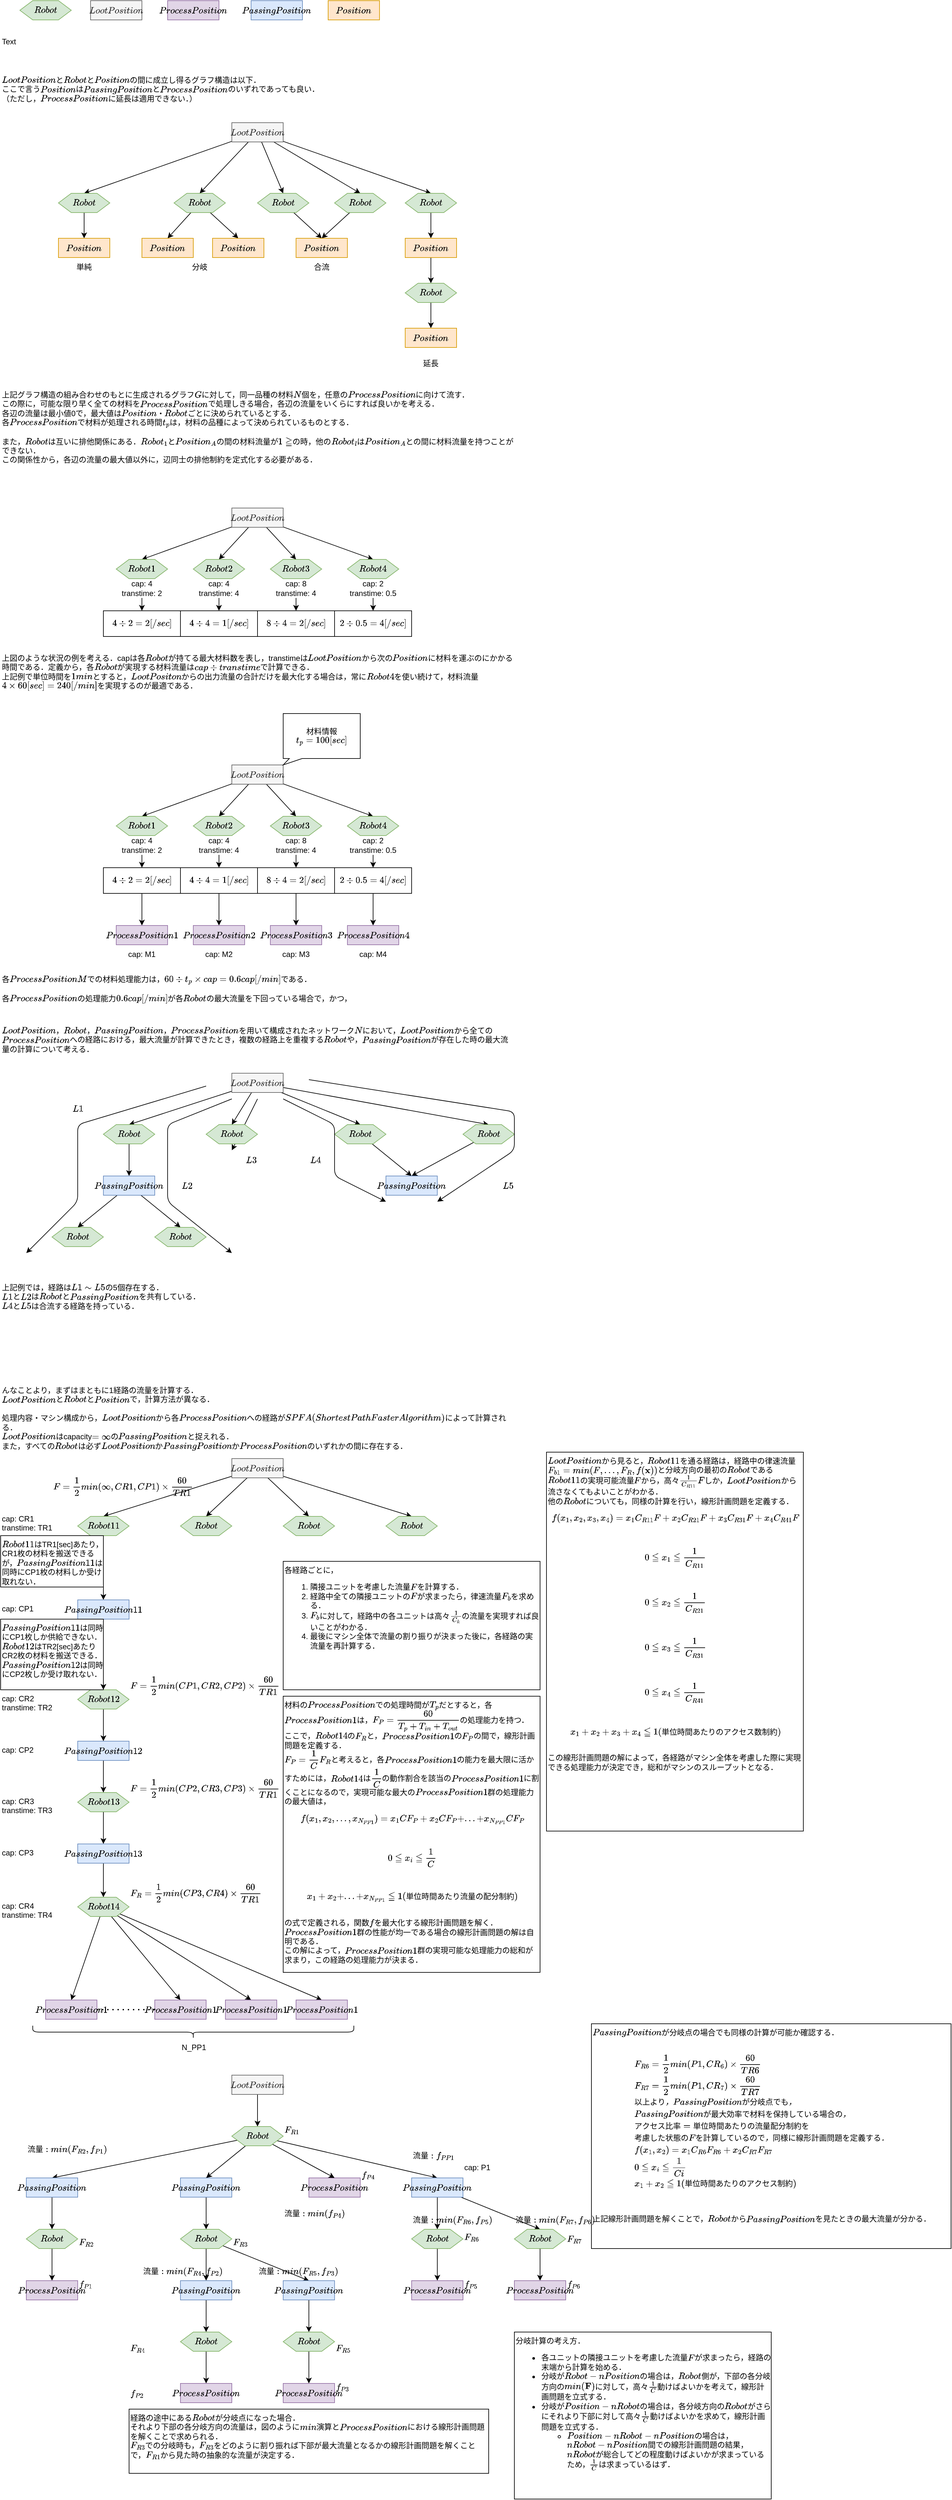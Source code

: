 <mxfile>
    <diagram id="Ya1TQKRHjyxXjagJPPfJ" name="ページ1">
        <mxGraphModel dx="1119" dy="768" grid="1" gridSize="10" guides="1" tooltips="1" connect="1" arrows="1" fold="1" page="1" pageScale="1" pageWidth="827" pageHeight="1169" math="1" shadow="0">
            <root>
                <mxCell id="0"/>
                <mxCell id="1" parent="0"/>
                <mxCell id="174" value="" style="endArrow=classic;html=1;" parent="1" edge="1">
                    <mxGeometry width="50" height="50" relative="1" as="geometry">
                        <mxPoint x="400" y="1720" as="sourcePoint"/>
                        <mxPoint x="360" y="1800" as="targetPoint"/>
                    </mxGeometry>
                </mxCell>
                <mxCell id="3" value="$$LootPosition$$" style="rounded=0;whiteSpace=wrap;html=1;fillColor=#f5f5f5;fontColor=#333333;strokeColor=#666666;" parent="1" vertex="1">
                    <mxGeometry x="140" y="10" width="80" height="30" as="geometry"/>
                </mxCell>
                <mxCell id="4" value="$$PassingPosition$$" style="rounded=0;whiteSpace=wrap;html=1;fillColor=#dae8fc;strokeColor=#6c8ebf;" parent="1" vertex="1">
                    <mxGeometry x="390" y="10" width="80" height="30" as="geometry"/>
                </mxCell>
                <mxCell id="5" value="$$ProcessPosition$$" style="rounded=0;whiteSpace=wrap;html=1;fillColor=#e1d5e7;strokeColor=#9673a6;" parent="1" vertex="1">
                    <mxGeometry x="260" y="10" width="80" height="30" as="geometry"/>
                </mxCell>
                <mxCell id="6" value="$$Robot$$" style="shape=hexagon;perimeter=hexagonPerimeter2;whiteSpace=wrap;html=1;fixedSize=1;fillColor=#d5e8d4;strokeColor=#82b366;" parent="1" vertex="1">
                    <mxGeometry x="30" y="10" width="80" height="30" as="geometry"/>
                </mxCell>
                <mxCell id="17" value="Text" style="text;html=1;strokeColor=none;fillColor=none;align=left;verticalAlign=top;whiteSpace=wrap;rounded=0;" parent="1" vertex="1">
                    <mxGeometry y="60" width="800" height="40" as="geometry"/>
                </mxCell>
                <mxCell id="19" value="\(LootPosition\)と\(Robot\)と\(Position\)の間に成立し得るグラフ構造は以下．&lt;br&gt;ここで言う\(Position\)は\(PassingPosition\)と\(ProcessPosition\)のいずれであっても良い．&lt;br&gt;（ただし，\(ProcessPosition\)に延長は適用できない．）" style="text;html=1;strokeColor=none;fillColor=none;align=left;verticalAlign=top;whiteSpace=wrap;rounded=0;" parent="1" vertex="1">
                    <mxGeometry y="120" width="800" height="80" as="geometry"/>
                </mxCell>
                <mxCell id="32" style="edgeStyle=none;html=1;entryX=0.5;entryY=0;entryDx=0;entryDy=0;" parent="1" source="23" target="24" edge="1">
                    <mxGeometry relative="1" as="geometry"/>
                </mxCell>
                <mxCell id="37" style="edgeStyle=none;html=1;entryX=0.5;entryY=0;entryDx=0;entryDy=0;" parent="1" source="23" target="28" edge="1">
                    <mxGeometry relative="1" as="geometry"/>
                </mxCell>
                <mxCell id="62" style="edgeStyle=none;html=1;entryX=0.5;entryY=0;entryDx=0;entryDy=0;" parent="1" source="23" target="54" edge="1">
                    <mxGeometry relative="1" as="geometry"/>
                </mxCell>
                <mxCell id="63" style="edgeStyle=none;html=1;entryX=0.5;entryY=0;entryDx=0;entryDy=0;" parent="1" source="23" target="60" edge="1">
                    <mxGeometry relative="1" as="geometry"/>
                </mxCell>
                <mxCell id="72" style="edgeStyle=none;html=1;entryX=0.5;entryY=0;entryDx=0;entryDy=0;" parent="1" source="23" target="70" edge="1">
                    <mxGeometry relative="1" as="geometry"/>
                </mxCell>
                <mxCell id="23" value="$$LootPosition$$" style="rounded=0;whiteSpace=wrap;html=1;fillColor=#f5f5f5;strokeColor=#666666;fontColor=#333333;" parent="1" vertex="1">
                    <mxGeometry x="360" y="200" width="80" height="30" as="geometry"/>
                </mxCell>
                <mxCell id="34" style="edgeStyle=none;html=1;entryX=0.5;entryY=0;entryDx=0;entryDy=0;" parent="1" source="24" target="74" edge="1">
                    <mxGeometry relative="1" as="geometry">
                        <mxPoint x="130" y="380" as="targetPoint"/>
                    </mxGeometry>
                </mxCell>
                <mxCell id="24" value="$$Robot$$" style="shape=hexagon;perimeter=hexagonPerimeter2;whiteSpace=wrap;html=1;fixedSize=1;fillColor=#d5e8d4;strokeColor=#82b366;" parent="1" vertex="1">
                    <mxGeometry x="90" y="310" width="80" height="30" as="geometry"/>
                </mxCell>
                <mxCell id="51" style="edgeStyle=none;html=1;entryX=0.5;entryY=0;entryDx=0;entryDy=0;" parent="1" source="28" target="75" edge="1">
                    <mxGeometry relative="1" as="geometry">
                        <mxPoint x="260" y="380" as="targetPoint"/>
                    </mxGeometry>
                </mxCell>
                <mxCell id="52" style="edgeStyle=none;html=1;entryX=0.5;entryY=0;entryDx=0;entryDy=0;" parent="1" source="28" target="79" edge="1">
                    <mxGeometry relative="1" as="geometry">
                        <mxPoint x="370" y="380" as="targetPoint"/>
                    </mxGeometry>
                </mxCell>
                <mxCell id="28" value="$$Robot$$" style="shape=hexagon;perimeter=hexagonPerimeter2;whiteSpace=wrap;html=1;fixedSize=1;fillColor=#d5e8d4;strokeColor=#82b366;" parent="1" vertex="1">
                    <mxGeometry x="270" y="310" width="80" height="30" as="geometry"/>
                </mxCell>
                <mxCell id="53" style="edgeStyle=none;html=1;entryX=0.5;entryY=0;entryDx=0;entryDy=0;" parent="1" source="54" target="78" edge="1">
                    <mxGeometry relative="1" as="geometry">
                        <mxPoint x="500" y="380" as="targetPoint"/>
                    </mxGeometry>
                </mxCell>
                <mxCell id="54" value="$$Robot$$" style="shape=hexagon;perimeter=hexagonPerimeter2;whiteSpace=wrap;html=1;fixedSize=1;fillColor=#d5e8d4;strokeColor=#82b366;" parent="1" vertex="1">
                    <mxGeometry x="400" y="310" width="80" height="30" as="geometry"/>
                </mxCell>
                <mxCell id="61" style="edgeStyle=none;html=1;entryX=0.5;entryY=0;entryDx=0;entryDy=0;" parent="1" source="60" target="78" edge="1">
                    <mxGeometry relative="1" as="geometry">
                        <mxPoint x="500" y="380" as="targetPoint"/>
                    </mxGeometry>
                </mxCell>
                <mxCell id="60" value="$$Robot$$" style="shape=hexagon;perimeter=hexagonPerimeter2;whiteSpace=wrap;html=1;fixedSize=1;fillColor=#d5e8d4;strokeColor=#82b366;" parent="1" vertex="1">
                    <mxGeometry x="520" y="310" width="80" height="30" as="geometry"/>
                </mxCell>
                <mxCell id="66" value="単純" style="text;html=1;strokeColor=none;fillColor=none;align=center;verticalAlign=middle;whiteSpace=wrap;rounded=0;" parent="1" vertex="1">
                    <mxGeometry x="100" y="410" width="60" height="30" as="geometry"/>
                </mxCell>
                <mxCell id="67" value="分岐" style="text;html=1;strokeColor=none;fillColor=none;align=center;verticalAlign=middle;whiteSpace=wrap;rounded=0;" parent="1" vertex="1">
                    <mxGeometry x="280" y="410" width="60" height="30" as="geometry"/>
                </mxCell>
                <mxCell id="68" value="合流" style="text;html=1;strokeColor=none;fillColor=none;align=center;verticalAlign=middle;whiteSpace=wrap;rounded=0;" parent="1" vertex="1">
                    <mxGeometry x="470" y="410" width="60" height="30" as="geometry"/>
                </mxCell>
                <mxCell id="69" style="edgeStyle=none;html=1;entryX=0.5;entryY=0;entryDx=0;entryDy=0;" parent="1" source="70" target="77" edge="1">
                    <mxGeometry relative="1" as="geometry">
                        <mxPoint x="670" y="380" as="targetPoint"/>
                    </mxGeometry>
                </mxCell>
                <mxCell id="70" value="$$Robot$$" style="shape=hexagon;perimeter=hexagonPerimeter2;whiteSpace=wrap;html=1;fixedSize=1;fillColor=#d5e8d4;strokeColor=#82b366;" parent="1" vertex="1">
                    <mxGeometry x="630" y="310" width="80" height="30" as="geometry"/>
                </mxCell>
                <mxCell id="73" value="$$Position$$" style="rounded=0;whiteSpace=wrap;html=1;fillColor=#ffe6cc;strokeColor=#d79b00;" parent="1" vertex="1">
                    <mxGeometry x="510" y="10" width="80" height="30" as="geometry"/>
                </mxCell>
                <mxCell id="74" value="$$Position$$" style="rounded=0;whiteSpace=wrap;html=1;fillColor=#ffe6cc;strokeColor=#d79b00;" parent="1" vertex="1">
                    <mxGeometry x="90" y="380" width="80" height="30" as="geometry"/>
                </mxCell>
                <mxCell id="75" value="$$Position$$" style="rounded=0;whiteSpace=wrap;html=1;fillColor=#ffe6cc;strokeColor=#d79b00;" parent="1" vertex="1">
                    <mxGeometry x="220" y="380" width="80" height="30" as="geometry"/>
                </mxCell>
                <mxCell id="84" style="edgeStyle=none;html=1;" parent="1" source="77" target="81" edge="1">
                    <mxGeometry relative="1" as="geometry"/>
                </mxCell>
                <mxCell id="77" value="$$Position$$" style="rounded=0;whiteSpace=wrap;html=1;fillColor=#ffe6cc;strokeColor=#d79b00;" parent="1" vertex="1">
                    <mxGeometry x="630" y="380" width="80" height="30" as="geometry"/>
                </mxCell>
                <mxCell id="78" value="$$Position$$" style="rounded=0;whiteSpace=wrap;html=1;fillColor=#ffe6cc;strokeColor=#d79b00;" parent="1" vertex="1">
                    <mxGeometry x="460" y="380" width="80" height="30" as="geometry"/>
                </mxCell>
                <mxCell id="79" value="$$Position$$" style="rounded=0;whiteSpace=wrap;html=1;fillColor=#ffe6cc;strokeColor=#d79b00;" parent="1" vertex="1">
                    <mxGeometry x="330" y="380" width="80" height="30" as="geometry"/>
                </mxCell>
                <mxCell id="80" style="edgeStyle=none;html=1;entryX=0.5;entryY=0;entryDx=0;entryDy=0;" parent="1" source="81" target="82" edge="1">
                    <mxGeometry relative="1" as="geometry">
                        <mxPoint x="670" y="520" as="targetPoint"/>
                    </mxGeometry>
                </mxCell>
                <mxCell id="81" value="$$Robot$$" style="shape=hexagon;perimeter=hexagonPerimeter2;whiteSpace=wrap;html=1;fixedSize=1;fillColor=#d5e8d4;strokeColor=#82b366;" parent="1" vertex="1">
                    <mxGeometry x="630" y="450" width="80" height="30" as="geometry"/>
                </mxCell>
                <mxCell id="82" value="$$Position$$" style="rounded=0;whiteSpace=wrap;html=1;fillColor=#ffe6cc;strokeColor=#d79b00;" parent="1" vertex="1">
                    <mxGeometry x="630" y="520" width="80" height="30" as="geometry"/>
                </mxCell>
                <mxCell id="85" value="延長" style="text;html=1;strokeColor=none;fillColor=none;align=center;verticalAlign=middle;whiteSpace=wrap;rounded=0;" parent="1" vertex="1">
                    <mxGeometry x="640" y="560" width="60" height="30" as="geometry"/>
                </mxCell>
                <mxCell id="86" value="上記グラフ構造の組み合わせのもとに生成されるグラフ\(G\)に対して，同一品種の材料\(N\)個を，任意の\(ProcessPosition\)に向けて流す．&lt;br&gt;この際に，可能な限り早く全ての材料を\(ProcessPosition\)で処理しきる場合，各辺の流量をいくらにすれば良いかを考える．&lt;br&gt;各辺の流量は最小値0で，最大値は\(Position\)・\(Robot\)ごとに決められているとする．&lt;br&gt;各\(ProcessPosition\)で材料が処理される時間\(t_p\)は，材料の品種によって決められているものとする．&lt;br&gt;&lt;br&gt;また，\(Robot\)は互いに排他関係にある．\(Robot_1\)と\(Position_A\)の間の材料流量が\(1\geqq\)の時，他の\(Robot_l\)は\(Position_A\)との間に材料流量を持つことができない．&lt;br&gt;この関係性から，各辺の流量の最大値以外に，辺同士の排他制約を定式化する必要がある．&lt;br&gt;&lt;br&gt;" style="text;html=1;strokeColor=none;fillColor=none;align=left;verticalAlign=top;whiteSpace=wrap;rounded=0;" parent="1" vertex="1">
                    <mxGeometry y="610" width="800" height="140" as="geometry"/>
                </mxCell>
                <mxCell id="92" style="edgeStyle=none;html=1;entryX=0.5;entryY=0;entryDx=0;entryDy=0;" parent="1" source="87" target="88" edge="1">
                    <mxGeometry relative="1" as="geometry"/>
                </mxCell>
                <mxCell id="93" style="edgeStyle=none;html=1;entryX=0.5;entryY=0;entryDx=0;entryDy=0;" parent="1" source="87" target="89" edge="1">
                    <mxGeometry relative="1" as="geometry"/>
                </mxCell>
                <mxCell id="94" style="edgeStyle=none;html=1;entryX=0.5;entryY=0;entryDx=0;entryDy=0;" parent="1" source="87" target="90" edge="1">
                    <mxGeometry relative="1" as="geometry"/>
                </mxCell>
                <mxCell id="95" style="edgeStyle=none;html=1;entryX=0.5;entryY=0;entryDx=0;entryDy=0;" parent="1" source="87" target="91" edge="1">
                    <mxGeometry relative="1" as="geometry"/>
                </mxCell>
                <mxCell id="87" value="$$LootPosition$$" style="rounded=0;whiteSpace=wrap;html=1;fillColor=#f5f5f5;fontColor=#333333;strokeColor=#666666;" parent="1" vertex="1">
                    <mxGeometry x="360" y="800" width="80" height="30" as="geometry"/>
                </mxCell>
                <mxCell id="88" value="$$Robot1$$" style="shape=hexagon;perimeter=hexagonPerimeter2;whiteSpace=wrap;html=1;fixedSize=1;fillColor=#d5e8d4;strokeColor=#82b366;" parent="1" vertex="1">
                    <mxGeometry x="180" y="880" width="80" height="30" as="geometry"/>
                </mxCell>
                <mxCell id="89" value="$$Robot2$$" style="shape=hexagon;perimeter=hexagonPerimeter2;whiteSpace=wrap;html=1;fixedSize=1;fillColor=#d5e8d4;strokeColor=#82b366;" parent="1" vertex="1">
                    <mxGeometry x="300" y="880" width="80" height="30" as="geometry"/>
                </mxCell>
                <mxCell id="90" value="$$Robot3$$" style="shape=hexagon;perimeter=hexagonPerimeter2;whiteSpace=wrap;html=1;fixedSize=1;fillColor=#d5e8d4;strokeColor=#82b366;" parent="1" vertex="1">
                    <mxGeometry x="420" y="880" width="80" height="30" as="geometry"/>
                </mxCell>
                <mxCell id="91" value="$$Robot4$$" style="shape=hexagon;perimeter=hexagonPerimeter2;whiteSpace=wrap;html=1;fixedSize=1;fillColor=#d5e8d4;strokeColor=#82b366;" parent="1" vertex="1">
                    <mxGeometry x="540" y="880" width="80" height="30" as="geometry"/>
                </mxCell>
                <mxCell id="103" value="" style="edgeStyle=none;html=1;" parent="1" source="96" target="102" edge="1">
                    <mxGeometry relative="1" as="geometry"/>
                </mxCell>
                <mxCell id="96" value="cap: 4&lt;br&gt;transtime: 2" style="text;html=1;strokeColor=none;fillColor=none;align=center;verticalAlign=middle;whiteSpace=wrap;rounded=0;" parent="1" vertex="1">
                    <mxGeometry x="180" y="910" width="80" height="30" as="geometry"/>
                </mxCell>
                <mxCell id="105" value="" style="edgeStyle=none;html=1;" parent="1" source="97" target="104" edge="1">
                    <mxGeometry relative="1" as="geometry"/>
                </mxCell>
                <mxCell id="97" value="cap: 4&lt;br&gt;transtime: 4" style="text;html=1;strokeColor=none;fillColor=none;align=center;verticalAlign=middle;whiteSpace=wrap;rounded=0;" parent="1" vertex="1">
                    <mxGeometry x="300" y="910" width="80" height="30" as="geometry"/>
                </mxCell>
                <mxCell id="108" style="edgeStyle=none;html=1;entryX=0.5;entryY=0;entryDx=0;entryDy=0;" parent="1" source="98" target="106" edge="1">
                    <mxGeometry relative="1" as="geometry"/>
                </mxCell>
                <mxCell id="98" value="cap: 8&lt;br&gt;transtime: 4" style="text;html=1;strokeColor=none;fillColor=none;align=center;verticalAlign=middle;whiteSpace=wrap;rounded=0;" parent="1" vertex="1">
                    <mxGeometry x="420" y="910" width="80" height="30" as="geometry"/>
                </mxCell>
                <mxCell id="109" style="edgeStyle=none;html=1;" parent="1" source="99" target="107" edge="1">
                    <mxGeometry relative="1" as="geometry"/>
                </mxCell>
                <mxCell id="99" value="cap: 2&lt;br&gt;transtime: 0.5" style="text;html=1;strokeColor=none;fillColor=none;align=center;verticalAlign=middle;whiteSpace=wrap;rounded=0;" parent="1" vertex="1">
                    <mxGeometry x="540" y="910" width="80" height="30" as="geometry"/>
                </mxCell>
                <mxCell id="102" value="$$4 \div 2 = 2[/sec]$$" style="whiteSpace=wrap;html=1;" parent="1" vertex="1">
                    <mxGeometry x="160" y="960" width="120" height="40" as="geometry"/>
                </mxCell>
                <mxCell id="104" value="$$4 \div 4 = 1[/sec]$$" style="whiteSpace=wrap;html=1;" parent="1" vertex="1">
                    <mxGeometry x="280" y="960" width="120" height="40" as="geometry"/>
                </mxCell>
                <mxCell id="106" value="$$8 \div 4 = 2[/sec]$$" style="whiteSpace=wrap;html=1;" parent="1" vertex="1">
                    <mxGeometry x="400" y="960" width="120" height="40" as="geometry"/>
                </mxCell>
                <mxCell id="107" value="$$2 \div 0.5 = 4[/sec]$$" style="whiteSpace=wrap;html=1;" parent="1" vertex="1">
                    <mxGeometry x="520" y="960" width="120" height="40" as="geometry"/>
                </mxCell>
                <mxCell id="110" value="上図のような状況の例を考える．capは各\(Robot\)が持てる最大材料数を表し，transtimeは\(LootPosition\)から次の\(Position\)に材料を運ぶのにかかる時間である．定義から，各\(Robot\)が実現する材料流量は\(cap \div transtime \)で計算できる．&lt;br&gt;上記例で単位時間を\(1min\)とすると，\(LootPositon\)からの出力流量の合計だけを最大化する場合は，常に\(Robot4\)を使い続けて，材料流量\(4 \times 60[sec] = 240[/min]\)を実現するのが最適である．" style="text;html=1;strokeColor=none;fillColor=none;align=left;verticalAlign=top;whiteSpace=wrap;rounded=0;" parent="1" vertex="1">
                    <mxGeometry y="1020" width="800" height="100" as="geometry"/>
                </mxCell>
                <mxCell id="111" style="edgeStyle=none;html=1;entryX=0.5;entryY=0;entryDx=0;entryDy=0;" parent="1" source="115" target="116" edge="1">
                    <mxGeometry relative="1" as="geometry"/>
                </mxCell>
                <mxCell id="112" style="edgeStyle=none;html=1;entryX=0.5;entryY=0;entryDx=0;entryDy=0;" parent="1" source="115" target="117" edge="1">
                    <mxGeometry relative="1" as="geometry"/>
                </mxCell>
                <mxCell id="113" style="edgeStyle=none;html=1;entryX=0.5;entryY=0;entryDx=0;entryDy=0;" parent="1" source="115" target="118" edge="1">
                    <mxGeometry relative="1" as="geometry"/>
                </mxCell>
                <mxCell id="114" style="edgeStyle=none;html=1;entryX=0.5;entryY=0;entryDx=0;entryDy=0;" parent="1" source="115" target="119" edge="1">
                    <mxGeometry relative="1" as="geometry"/>
                </mxCell>
                <mxCell id="115" value="$$LootPosition$$" style="rounded=0;whiteSpace=wrap;html=1;fillColor=#f5f5f5;fontColor=#333333;strokeColor=#666666;" parent="1" vertex="1">
                    <mxGeometry x="360" y="1200" width="80" height="30" as="geometry"/>
                </mxCell>
                <mxCell id="116" value="$$Robot1$$" style="shape=hexagon;perimeter=hexagonPerimeter2;whiteSpace=wrap;html=1;fixedSize=1;fillColor=#d5e8d4;strokeColor=#82b366;" parent="1" vertex="1">
                    <mxGeometry x="180" y="1280" width="80" height="30" as="geometry"/>
                </mxCell>
                <mxCell id="117" value="$$Robot2$$" style="shape=hexagon;perimeter=hexagonPerimeter2;whiteSpace=wrap;html=1;fixedSize=1;fillColor=#d5e8d4;strokeColor=#82b366;" parent="1" vertex="1">
                    <mxGeometry x="300" y="1280" width="80" height="30" as="geometry"/>
                </mxCell>
                <mxCell id="118" value="$$Robot3$$" style="shape=hexagon;perimeter=hexagonPerimeter2;whiteSpace=wrap;html=1;fixedSize=1;fillColor=#d5e8d4;strokeColor=#82b366;" parent="1" vertex="1">
                    <mxGeometry x="420" y="1280" width="80" height="30" as="geometry"/>
                </mxCell>
                <mxCell id="119" value="$$Robot4$$" style="shape=hexagon;perimeter=hexagonPerimeter2;whiteSpace=wrap;html=1;fixedSize=1;fillColor=#d5e8d4;strokeColor=#82b366;" parent="1" vertex="1">
                    <mxGeometry x="540" y="1280" width="80" height="30" as="geometry"/>
                </mxCell>
                <mxCell id="120" value="" style="edgeStyle=none;html=1;" parent="1" source="121" target="128" edge="1">
                    <mxGeometry relative="1" as="geometry"/>
                </mxCell>
                <mxCell id="121" value="cap: 4&lt;br&gt;transtime: 2" style="text;html=1;strokeColor=none;fillColor=none;align=center;verticalAlign=middle;whiteSpace=wrap;rounded=0;" parent="1" vertex="1">
                    <mxGeometry x="180" y="1310" width="80" height="30" as="geometry"/>
                </mxCell>
                <mxCell id="122" value="" style="edgeStyle=none;html=1;" parent="1" source="123" target="129" edge="1">
                    <mxGeometry relative="1" as="geometry"/>
                </mxCell>
                <mxCell id="123" value="cap: 4&lt;br&gt;transtime: 4" style="text;html=1;strokeColor=none;fillColor=none;align=center;verticalAlign=middle;whiteSpace=wrap;rounded=0;" parent="1" vertex="1">
                    <mxGeometry x="300" y="1310" width="80" height="30" as="geometry"/>
                </mxCell>
                <mxCell id="124" style="edgeStyle=none;html=1;entryX=0.5;entryY=0;entryDx=0;entryDy=0;" parent="1" source="125" target="130" edge="1">
                    <mxGeometry relative="1" as="geometry"/>
                </mxCell>
                <mxCell id="125" value="cap: 8&lt;br&gt;transtime: 4" style="text;html=1;strokeColor=none;fillColor=none;align=center;verticalAlign=middle;whiteSpace=wrap;rounded=0;" parent="1" vertex="1">
                    <mxGeometry x="420" y="1310" width="80" height="30" as="geometry"/>
                </mxCell>
                <mxCell id="126" style="edgeStyle=none;html=1;" parent="1" source="127" target="131" edge="1">
                    <mxGeometry relative="1" as="geometry"/>
                </mxCell>
                <mxCell id="127" value="cap: 2&lt;br&gt;transtime: 0.5" style="text;html=1;strokeColor=none;fillColor=none;align=center;verticalAlign=middle;whiteSpace=wrap;rounded=0;" parent="1" vertex="1">
                    <mxGeometry x="540" y="1310" width="80" height="30" as="geometry"/>
                </mxCell>
                <mxCell id="133" value="" style="edgeStyle=none;html=1;" parent="1" source="128" target="132" edge="1">
                    <mxGeometry relative="1" as="geometry"/>
                </mxCell>
                <mxCell id="128" value="$$4 \div 2 = 2[/sec]$$" style="whiteSpace=wrap;html=1;" parent="1" vertex="1">
                    <mxGeometry x="160" y="1360" width="120" height="40" as="geometry"/>
                </mxCell>
                <mxCell id="135" value="" style="edgeStyle=none;html=1;" parent="1" source="129" target="134" edge="1">
                    <mxGeometry relative="1" as="geometry"/>
                </mxCell>
                <mxCell id="129" value="$$4 \div 4 = 1[/sec]$$" style="whiteSpace=wrap;html=1;" parent="1" vertex="1">
                    <mxGeometry x="280" y="1360" width="120" height="40" as="geometry"/>
                </mxCell>
                <mxCell id="137" value="" style="edgeStyle=none;html=1;" parent="1" source="130" target="136" edge="1">
                    <mxGeometry relative="1" as="geometry"/>
                </mxCell>
                <mxCell id="130" value="$$8 \div 4 = 2[/sec]$$" style="whiteSpace=wrap;html=1;" parent="1" vertex="1">
                    <mxGeometry x="400" y="1360" width="120" height="40" as="geometry"/>
                </mxCell>
                <mxCell id="139" value="" style="edgeStyle=none;html=1;" parent="1" source="131" target="138" edge="1">
                    <mxGeometry relative="1" as="geometry"/>
                </mxCell>
                <mxCell id="131" value="$$2 \div 0.5 = 4[/sec]$$" style="whiteSpace=wrap;html=1;" parent="1" vertex="1">
                    <mxGeometry x="520" y="1360" width="120" height="40" as="geometry"/>
                </mxCell>
                <mxCell id="132" value="$$ProcessPosition1$$" style="rounded=0;whiteSpace=wrap;html=1;fillColor=#e1d5e7;strokeColor=#9673a6;" parent="1" vertex="1">
                    <mxGeometry x="180" y="1450" width="80" height="30" as="geometry"/>
                </mxCell>
                <mxCell id="134" value="$$ProcessPosition2$$" style="rounded=0;whiteSpace=wrap;html=1;fillColor=#e1d5e7;strokeColor=#9673a6;" parent="1" vertex="1">
                    <mxGeometry x="300" y="1450" width="80" height="30" as="geometry"/>
                </mxCell>
                <mxCell id="136" value="$$ProcessPosition3$$" style="rounded=0;whiteSpace=wrap;html=1;fillColor=#e1d5e7;strokeColor=#9673a6;" parent="1" vertex="1">
                    <mxGeometry x="420" y="1450" width="80" height="30" as="geometry"/>
                </mxCell>
                <mxCell id="138" value="$$ProcessPosition4$$" style="rounded=0;whiteSpace=wrap;html=1;fillColor=#e1d5e7;strokeColor=#9673a6;" parent="1" vertex="1">
                    <mxGeometry x="540" y="1450" width="80" height="30" as="geometry"/>
                </mxCell>
                <mxCell id="141" value="材料情報&lt;br&gt;\(t_p = 100[sec]\)" style="shape=callout;whiteSpace=wrap;html=1;perimeter=calloutPerimeter;position2=0;size=10;position=0.08;" parent="1" vertex="1">
                    <mxGeometry x="440" y="1120" width="120" height="80" as="geometry"/>
                </mxCell>
                <mxCell id="143" value="cap: M1" style="text;html=1;strokeColor=none;fillColor=none;align=center;verticalAlign=middle;whiteSpace=wrap;rounded=0;" parent="1" vertex="1">
                    <mxGeometry x="180" y="1480" width="80" height="30" as="geometry"/>
                </mxCell>
                <mxCell id="144" value="cap: M2" style="text;html=1;strokeColor=none;fillColor=none;align=center;verticalAlign=middle;whiteSpace=wrap;rounded=0;" parent="1" vertex="1">
                    <mxGeometry x="300" y="1480" width="80" height="30" as="geometry"/>
                </mxCell>
                <mxCell id="145" value="cap: M3" style="text;html=1;strokeColor=none;fillColor=none;align=center;verticalAlign=middle;whiteSpace=wrap;rounded=0;" parent="1" vertex="1">
                    <mxGeometry x="420" y="1480" width="80" height="30" as="geometry"/>
                </mxCell>
                <mxCell id="146" value="cap: M4" style="text;html=1;strokeColor=none;fillColor=none;align=center;verticalAlign=middle;whiteSpace=wrap;rounded=0;" parent="1" vertex="1">
                    <mxGeometry x="540" y="1480" width="80" height="30" as="geometry"/>
                </mxCell>
                <mxCell id="147" value="各\(ProcessPositionM\)での材料処理能力は，\(60 \div t_p \times cap = 0.6cap[/min]\)である．&lt;br&gt;&lt;br&gt;各\(ProcessPosition\)の処理能力\(0.6cap[/min]\)が各\(Robot\)の最大流量を下回っている場合で，かつ，" style="text;html=1;strokeColor=none;fillColor=none;align=left;verticalAlign=top;whiteSpace=wrap;rounded=0;" parent="1" vertex="1">
                    <mxGeometry y="1520" width="800" height="100" as="geometry"/>
                </mxCell>
                <mxCell id="148" value="\(LootPosition\)，\(Robot\)，\(PassingPosition\)，\(ProcessPosition\)を用いて構成されたネットワーク\(N\)において，\(LootPosition\)から全ての\(ProcessPosition\)への経路における，最大流量が計算できたとき，複数の経路上を重複する\(Robot\)や，\(PassingPosition\)が存在した時の最大流量の計算について考える．" style="text;html=1;strokeColor=none;fillColor=none;align=left;verticalAlign=top;whiteSpace=wrap;rounded=0;" parent="1" vertex="1">
                    <mxGeometry y="1600" width="800" height="60" as="geometry"/>
                </mxCell>
                <mxCell id="156" style="edgeStyle=none;html=1;entryX=0.5;entryY=0;entryDx=0;entryDy=0;" parent="1" source="150" target="151" edge="1">
                    <mxGeometry relative="1" as="geometry"/>
                </mxCell>
                <mxCell id="157" style="edgeStyle=none;html=1;entryX=0.5;entryY=0;entryDx=0;entryDy=0;" parent="1" source="150" target="152" edge="1">
                    <mxGeometry relative="1" as="geometry"/>
                </mxCell>
                <mxCell id="163" style="edgeStyle=none;html=1;entryX=0.5;entryY=0;entryDx=0;entryDy=0;" parent="1" source="150" target="161" edge="1">
                    <mxGeometry relative="1" as="geometry"/>
                </mxCell>
                <mxCell id="164" style="edgeStyle=none;html=1;entryX=0.5;entryY=0;entryDx=0;entryDy=0;" parent="1" source="150" target="162" edge="1">
                    <mxGeometry relative="1" as="geometry"/>
                </mxCell>
                <mxCell id="150" value="$$LootPosition$$" style="rounded=0;whiteSpace=wrap;html=1;fillColor=#f5f5f5;fontColor=#333333;strokeColor=#666666;" parent="1" vertex="1">
                    <mxGeometry x="360" y="1680" width="80" height="30" as="geometry"/>
                </mxCell>
                <mxCell id="158" style="edgeStyle=none;html=1;entryX=0.5;entryY=0;entryDx=0;entryDy=0;" parent="1" source="151" target="153" edge="1">
                    <mxGeometry relative="1" as="geometry"/>
                </mxCell>
                <mxCell id="151" value="$$Robot$$" style="shape=hexagon;perimeter=hexagonPerimeter2;whiteSpace=wrap;html=1;fixedSize=1;fillColor=#d5e8d4;strokeColor=#82b366;" parent="1" vertex="1">
                    <mxGeometry x="160" y="1760" width="80" height="30" as="geometry"/>
                </mxCell>
                <mxCell id="152" value="$$Robot$$" style="shape=hexagon;perimeter=hexagonPerimeter2;whiteSpace=wrap;html=1;fixedSize=1;fillColor=#d5e8d4;strokeColor=#82b366;" parent="1" vertex="1">
                    <mxGeometry x="320" y="1760" width="80" height="30" as="geometry"/>
                </mxCell>
                <mxCell id="159" style="edgeStyle=none;html=1;entryX=0.5;entryY=0;entryDx=0;entryDy=0;" parent="1" source="153" target="154" edge="1">
                    <mxGeometry relative="1" as="geometry"/>
                </mxCell>
                <mxCell id="160" style="edgeStyle=none;html=1;entryX=0.5;entryY=0;entryDx=0;entryDy=0;" parent="1" source="153" target="155" edge="1">
                    <mxGeometry relative="1" as="geometry"/>
                </mxCell>
                <mxCell id="153" value="$$PassingPosition$$" style="rounded=0;whiteSpace=wrap;html=1;fillColor=#dae8fc;strokeColor=#6c8ebf;" parent="1" vertex="1">
                    <mxGeometry x="160" y="1840" width="80" height="30" as="geometry"/>
                </mxCell>
                <mxCell id="154" value="$$Robot$$" style="shape=hexagon;perimeter=hexagonPerimeter2;whiteSpace=wrap;html=1;fixedSize=1;fillColor=#d5e8d4;strokeColor=#82b366;" parent="1" vertex="1">
                    <mxGeometry x="80" y="1920" width="80" height="30" as="geometry"/>
                </mxCell>
                <mxCell id="155" value="$$Robot$$" style="shape=hexagon;perimeter=hexagonPerimeter2;whiteSpace=wrap;html=1;fixedSize=1;fillColor=#d5e8d4;strokeColor=#82b366;" parent="1" vertex="1">
                    <mxGeometry x="240" y="1920" width="80" height="30" as="geometry"/>
                </mxCell>
                <mxCell id="166" style="edgeStyle=none;html=1;entryX=0.5;entryY=0;entryDx=0;entryDy=0;" parent="1" source="161" target="165" edge="1">
                    <mxGeometry relative="1" as="geometry"/>
                </mxCell>
                <mxCell id="161" value="$$Robot$$" style="shape=hexagon;perimeter=hexagonPerimeter2;whiteSpace=wrap;html=1;fixedSize=1;fillColor=#d5e8d4;strokeColor=#82b366;" parent="1" vertex="1">
                    <mxGeometry x="520" y="1760" width="80" height="30" as="geometry"/>
                </mxCell>
                <mxCell id="167" style="edgeStyle=none;html=1;entryX=0.5;entryY=0;entryDx=0;entryDy=0;" parent="1" source="162" target="165" edge="1">
                    <mxGeometry relative="1" as="geometry"/>
                </mxCell>
                <mxCell id="162" value="$$Robot$$" style="shape=hexagon;perimeter=hexagonPerimeter2;whiteSpace=wrap;html=1;fixedSize=1;fillColor=#d5e8d4;strokeColor=#82b366;" parent="1" vertex="1">
                    <mxGeometry x="720" y="1760" width="80" height="30" as="geometry"/>
                </mxCell>
                <mxCell id="165" value="$$PassingPosition$$" style="rounded=0;whiteSpace=wrap;html=1;fillColor=#dae8fc;strokeColor=#6c8ebf;" parent="1" vertex="1">
                    <mxGeometry x="600" y="1840" width="80" height="30" as="geometry"/>
                </mxCell>
                <mxCell id="168" value="上記例では，経路は\(L1\sim L5\)の5個存在する．&lt;br&gt;\(L1\)と\(L2\)は\(Robot\)と\(PassingPosition\)を共有している．&lt;br&gt;\(L4\)と\(L5\)は合流する経路を持っている．" style="text;html=1;strokeColor=none;fillColor=none;align=left;verticalAlign=top;whiteSpace=wrap;rounded=0;" parent="1" vertex="1">
                    <mxGeometry y="2000" width="800" height="80" as="geometry"/>
                </mxCell>
                <mxCell id="170" value="" style="endArrow=classic;html=1;" parent="1" edge="1">
                    <mxGeometry width="50" height="50" relative="1" as="geometry">
                        <mxPoint x="320" y="1700" as="sourcePoint"/>
                        <mxPoint x="40" y="1960" as="targetPoint"/>
                        <Array as="points">
                            <mxPoint x="120" y="1760"/>
                            <mxPoint x="120" y="1880"/>
                        </Array>
                    </mxGeometry>
                </mxCell>
                <mxCell id="171" value="\(L1\)" style="text;html=1;strokeColor=none;fillColor=none;align=center;verticalAlign=middle;whiteSpace=wrap;rounded=0;" parent="1" vertex="1">
                    <mxGeometry x="90" y="1720" width="60" height="30" as="geometry"/>
                </mxCell>
                <mxCell id="172" value="" style="endArrow=classic;html=1;" parent="1" edge="1">
                    <mxGeometry width="50" height="50" relative="1" as="geometry">
                        <mxPoint x="360" y="1720" as="sourcePoint"/>
                        <mxPoint x="360" y="1960" as="targetPoint"/>
                        <Array as="points">
                            <mxPoint x="260" y="1760"/>
                            <mxPoint x="260" y="1880"/>
                        </Array>
                    </mxGeometry>
                </mxCell>
                <mxCell id="173" value="\(L2\)" style="text;html=1;strokeColor=none;fillColor=none;align=center;verticalAlign=middle;whiteSpace=wrap;rounded=0;" parent="1" vertex="1">
                    <mxGeometry x="260" y="1840" width="60" height="30" as="geometry"/>
                </mxCell>
                <mxCell id="175" value="\(L3\)" style="text;html=1;strokeColor=none;fillColor=none;align=center;verticalAlign=middle;whiteSpace=wrap;rounded=0;" parent="1" vertex="1">
                    <mxGeometry x="360" y="1800" width="60" height="30" as="geometry"/>
                </mxCell>
                <mxCell id="176" value="" style="endArrow=classic;html=1;" parent="1" edge="1">
                    <mxGeometry width="50" height="50" relative="1" as="geometry">
                        <mxPoint x="440" y="1720" as="sourcePoint"/>
                        <mxPoint x="600" y="1880" as="targetPoint"/>
                        <Array as="points">
                            <mxPoint x="520" y="1760"/>
                            <mxPoint x="520" y="1840"/>
                        </Array>
                    </mxGeometry>
                </mxCell>
                <mxCell id="177" value="" style="endArrow=classic;html=1;" parent="1" edge="1">
                    <mxGeometry width="50" height="50" relative="1" as="geometry">
                        <mxPoint x="480" y="1690" as="sourcePoint"/>
                        <mxPoint x="680" y="1880" as="targetPoint"/>
                        <Array as="points">
                            <mxPoint x="800" y="1740"/>
                            <mxPoint x="800" y="1800"/>
                        </Array>
                    </mxGeometry>
                </mxCell>
                <mxCell id="178" value="\(L4\)" style="text;html=1;strokeColor=none;fillColor=none;align=center;verticalAlign=middle;whiteSpace=wrap;rounded=0;" parent="1" vertex="1">
                    <mxGeometry x="460" y="1800" width="60" height="30" as="geometry"/>
                </mxCell>
                <mxCell id="179" value="\(L5\)" style="text;html=1;strokeColor=none;fillColor=none;align=center;verticalAlign=middle;whiteSpace=wrap;rounded=0;" parent="1" vertex="1">
                    <mxGeometry x="760" y="1840" width="60" height="30" as="geometry"/>
                </mxCell>
                <mxCell id="180" value="んなことより，まずはまともに1経路の流量を計算する．&lt;br&gt;\(LootPosition\)と\(Robot\)と\(Position\)で，計算方法が異なる．&lt;br&gt;&lt;br&gt;処理内容・マシン構成から，\(LootPosition\)から各\(ProcessPosition\)への経路が\(SPFA(Shortest Path Faster Algorithm)\)によって計算される．&lt;br&gt;\(LootPosition\)はcapacity\(= \infty\)の\(PassingPosition\)と捉えれる．&lt;br&gt;また，すべての\(Robot\)は必ず\(LootPosition\)か\(PassingPosition\)か\(ProcessPosition\)のいずれかの間に存在する．" style="text;html=1;strokeColor=none;fillColor=none;align=left;verticalAlign=top;whiteSpace=wrap;rounded=0;" parent="1" vertex="1">
                    <mxGeometry y="2160" width="800" height="100" as="geometry"/>
                </mxCell>
                <mxCell id="186" style="edgeStyle=none;html=1;entryX=0.5;entryY=0;entryDx=0;entryDy=0;" parent="1" source="181" target="182" edge="1">
                    <mxGeometry relative="1" as="geometry"/>
                </mxCell>
                <mxCell id="187" style="edgeStyle=none;html=1;entryX=0.5;entryY=0;entryDx=0;entryDy=0;" parent="1" source="181" target="183" edge="1">
                    <mxGeometry relative="1" as="geometry"/>
                </mxCell>
                <mxCell id="188" style="edgeStyle=none;html=1;entryX=0.5;entryY=0;entryDx=0;entryDy=0;" parent="1" source="181" target="184" edge="1">
                    <mxGeometry relative="1" as="geometry"/>
                </mxCell>
                <mxCell id="189" style="edgeStyle=none;html=1;entryX=0.5;entryY=0;entryDx=0;entryDy=0;" parent="1" source="181" target="185" edge="1">
                    <mxGeometry relative="1" as="geometry"/>
                </mxCell>
                <mxCell id="181" value="$$LootPosition$$" style="rounded=0;whiteSpace=wrap;html=1;fillColor=#f5f5f5;fontColor=#333333;strokeColor=#666666;" parent="1" vertex="1">
                    <mxGeometry x="360" y="2280" width="80" height="30" as="geometry"/>
                </mxCell>
                <mxCell id="197" style="edgeStyle=none;html=1;entryX=0.5;entryY=0;entryDx=0;entryDy=0;" parent="1" source="182" target="190" edge="1">
                    <mxGeometry relative="1" as="geometry"/>
                </mxCell>
                <mxCell id="182" value="$$Robot11$$" style="shape=hexagon;perimeter=hexagonPerimeter2;whiteSpace=wrap;html=1;fixedSize=1;fillColor=#d5e8d4;strokeColor=#82b366;" parent="1" vertex="1">
                    <mxGeometry x="120" y="2370" width="80" height="30" as="geometry"/>
                </mxCell>
                <mxCell id="183" value="$$Robot$$" style="shape=hexagon;perimeter=hexagonPerimeter2;whiteSpace=wrap;html=1;fixedSize=1;fillColor=#d5e8d4;strokeColor=#82b366;" parent="1" vertex="1">
                    <mxGeometry x="280" y="2370" width="80" height="30" as="geometry"/>
                </mxCell>
                <mxCell id="184" value="$$Robot$$" style="shape=hexagon;perimeter=hexagonPerimeter2;whiteSpace=wrap;html=1;fixedSize=1;fillColor=#d5e8d4;strokeColor=#82b366;" parent="1" vertex="1">
                    <mxGeometry x="440" y="2370" width="80" height="30" as="geometry"/>
                </mxCell>
                <mxCell id="185" value="$$Robot$$" style="shape=hexagon;perimeter=hexagonPerimeter2;whiteSpace=wrap;html=1;fixedSize=1;fillColor=#d5e8d4;strokeColor=#82b366;" parent="1" vertex="1">
                    <mxGeometry x="600" y="2370" width="80" height="30" as="geometry"/>
                </mxCell>
                <mxCell id="198" style="edgeStyle=none;html=1;entryX=0.5;entryY=0;entryDx=0;entryDy=0;" parent="1" source="190" target="191" edge="1">
                    <mxGeometry relative="1" as="geometry"/>
                </mxCell>
                <mxCell id="190" value="$$PassingPosition11$$" style="rounded=0;whiteSpace=wrap;html=1;fillColor=#dae8fc;strokeColor=#6c8ebf;" parent="1" vertex="1">
                    <mxGeometry x="120" y="2500" width="80" height="30" as="geometry"/>
                </mxCell>
                <mxCell id="199" style="edgeStyle=none;html=1;entryX=0.5;entryY=0;entryDx=0;entryDy=0;" parent="1" source="191" target="192" edge="1">
                    <mxGeometry relative="1" as="geometry"/>
                </mxCell>
                <mxCell id="191" value="$$Robot12$$" style="shape=hexagon;perimeter=hexagonPerimeter2;whiteSpace=wrap;html=1;fixedSize=1;fillColor=#d5e8d4;strokeColor=#82b366;" parent="1" vertex="1">
                    <mxGeometry x="120" y="2640" width="80" height="30" as="geometry"/>
                </mxCell>
                <mxCell id="200" style="edgeStyle=none;html=1;entryX=0.5;entryY=0;entryDx=0;entryDy=0;" parent="1" source="192" target="193" edge="1">
                    <mxGeometry relative="1" as="geometry"/>
                </mxCell>
                <mxCell id="192" value="$$PassingPosition12$$" style="rounded=0;whiteSpace=wrap;html=1;fillColor=#dae8fc;strokeColor=#6c8ebf;" parent="1" vertex="1">
                    <mxGeometry x="120" y="2720" width="80" height="30" as="geometry"/>
                </mxCell>
                <mxCell id="201" style="edgeStyle=none;html=1;entryX=0.5;entryY=0;entryDx=0;entryDy=0;" parent="1" source="193" target="194" edge="1">
                    <mxGeometry relative="1" as="geometry"/>
                </mxCell>
                <mxCell id="193" value="$$Robot13$$" style="shape=hexagon;perimeter=hexagonPerimeter2;whiteSpace=wrap;html=1;fixedSize=1;fillColor=#d5e8d4;strokeColor=#82b366;" parent="1" vertex="1">
                    <mxGeometry x="120" y="2800" width="80" height="30" as="geometry"/>
                </mxCell>
                <mxCell id="202" style="edgeStyle=none;html=1;entryX=0.5;entryY=0;entryDx=0;entryDy=0;" parent="1" source="194" target="196" edge="1">
                    <mxGeometry relative="1" as="geometry"/>
                </mxCell>
                <mxCell id="194" value="$$PassingPosition13$$" style="rounded=0;whiteSpace=wrap;html=1;fillColor=#dae8fc;strokeColor=#6c8ebf;" parent="1" vertex="1">
                    <mxGeometry x="120" y="2880" width="80" height="30" as="geometry"/>
                </mxCell>
                <mxCell id="195" value="$$ProcessPosition1$$" style="rounded=0;whiteSpace=wrap;html=1;fillColor=#e1d5e7;strokeColor=#9673a6;" parent="1" vertex="1">
                    <mxGeometry x="70" y="3123" width="80" height="30" as="geometry"/>
                </mxCell>
                <mxCell id="203" style="edgeStyle=none;html=1;entryX=0.5;entryY=0;entryDx=0;entryDy=0;" parent="1" source="196" target="195" edge="1">
                    <mxGeometry relative="1" as="geometry"/>
                </mxCell>
                <mxCell id="225" style="edgeStyle=none;html=1;entryX=0.5;entryY=0;entryDx=0;entryDy=0;" edge="1" parent="1" source="196" target="222">
                    <mxGeometry relative="1" as="geometry"/>
                </mxCell>
                <mxCell id="226" style="edgeStyle=none;html=1;entryX=0.5;entryY=0;entryDx=0;entryDy=0;" edge="1" parent="1" source="196" target="223">
                    <mxGeometry relative="1" as="geometry"/>
                </mxCell>
                <mxCell id="227" style="edgeStyle=none;html=1;entryX=0.5;entryY=0;entryDx=0;entryDy=0;" edge="1" parent="1" source="196" target="224">
                    <mxGeometry relative="1" as="geometry"/>
                </mxCell>
                <mxCell id="196" value="$$Robot14$$" style="shape=hexagon;perimeter=hexagonPerimeter2;whiteSpace=wrap;html=1;fixedSize=1;fillColor=#d5e8d4;strokeColor=#82b366;" parent="1" vertex="1">
                    <mxGeometry x="120" y="2963" width="80" height="30" as="geometry"/>
                </mxCell>
                <mxCell id="204" value="cap: CR1&lt;br&gt;transtime: TR1" style="text;html=1;strokeColor=none;fillColor=none;align=left;verticalAlign=top;whiteSpace=wrap;rounded=0;" parent="1" vertex="1">
                    <mxGeometry y="2360" width="120" height="40" as="geometry"/>
                </mxCell>
                <mxCell id="205" value="cap: CP1" style="text;html=1;strokeColor=none;fillColor=none;align=left;verticalAlign=top;whiteSpace=wrap;rounded=0;" parent="1" vertex="1">
                    <mxGeometry y="2500" width="120" height="40" as="geometry"/>
                </mxCell>
                <mxCell id="206" value="cap: CR2&lt;br&gt;transtime: TR2" style="text;html=1;strokeColor=none;fillColor=none;align=left;verticalAlign=top;whiteSpace=wrap;rounded=0;" parent="1" vertex="1">
                    <mxGeometry y="2640" width="120" height="40" as="geometry"/>
                </mxCell>
                <mxCell id="207" value="cap: CP2" style="text;html=1;strokeColor=none;fillColor=none;align=left;verticalAlign=top;whiteSpace=wrap;rounded=0;" parent="1" vertex="1">
                    <mxGeometry y="2720" width="120" height="40" as="geometry"/>
                </mxCell>
                <mxCell id="208" value="cap: CR3&lt;br&gt;transtime: TR3" style="text;html=1;strokeColor=none;fillColor=none;align=left;verticalAlign=top;whiteSpace=wrap;rounded=0;" parent="1" vertex="1">
                    <mxGeometry y="2800" width="120" height="40" as="geometry"/>
                </mxCell>
                <mxCell id="209" value="cap: CP3" style="text;html=1;strokeColor=none;fillColor=none;align=left;verticalAlign=top;whiteSpace=wrap;rounded=0;" parent="1" vertex="1">
                    <mxGeometry y="2880" width="120" height="40" as="geometry"/>
                </mxCell>
                <mxCell id="210" value="cap: CR4&lt;br&gt;transtime: TR4" style="text;html=1;strokeColor=none;fillColor=none;align=left;verticalAlign=top;whiteSpace=wrap;rounded=0;" parent="1" vertex="1">
                    <mxGeometry y="2963" width="120" height="40" as="geometry"/>
                </mxCell>
                <mxCell id="213" value="$$f_{P4}$$" style="text;html=1;strokeColor=none;fillColor=none;align=left;verticalAlign=top;whiteSpace=wrap;rounded=0;" vertex="1" parent="1">
                    <mxGeometry x="560" y="3370" width="80" height="40" as="geometry"/>
                </mxCell>
                <mxCell id="214" value="\(Robot11\)はTR1[sec]あたり，CR1枚の材料を搬送できるが，\(PassingPosition11\)は同時にCP1枚の材料しか受け取れない．" style="text;html=1;align=left;verticalAlign=top;whiteSpace=wrap;rounded=0;glass=0;strokeColor=default;shadow=0;" vertex="1" parent="1">
                    <mxGeometry y="2400" width="160" height="80" as="geometry"/>
                </mxCell>
                <mxCell id="215" value="\begin{align*}&lt;br&gt;F =\frac{1}{2}&lt;br&gt;min(\infty, CR1, CP1) \times \dfrac{60}{TR1}&lt;br&gt;\end{align*}" style="text;html=1;strokeColor=none;fillColor=none;align=left;verticalAlign=top;whiteSpace=wrap;rounded=0;" vertex="1" parent="1">
                    <mxGeometry x="80" y="2290" width="80" height="80" as="geometry"/>
                </mxCell>
                <mxCell id="216" value="\(PassingPosition11\)は同時にCP1枚しか供給できない．\(Robot12\)はTR2[sec]あたりCR2枚の材料を搬送できる．&lt;br&gt;\(PassingPosition12\)は同時にCP2枚しか受け取れない．" style="text;html=1;strokeColor=default;fillColor=none;align=left;verticalAlign=top;whiteSpace=wrap;rounded=0;" vertex="1" parent="1">
                    <mxGeometry y="2530" width="160" height="110" as="geometry"/>
                </mxCell>
                <mxCell id="217" value="\begin{align*}&lt;br&gt;F =\frac{1}{2}&lt;br&gt;min(CP1, CR2, CP2) \times \dfrac{60}{TR1}&lt;br&gt;\end{align*}" style="text;html=1;strokeColor=none;fillColor=none;align=left;verticalAlign=top;whiteSpace=wrap;rounded=0;" vertex="1" parent="1">
                    <mxGeometry x="200" y="2600" width="80" height="80" as="geometry"/>
                </mxCell>
                <mxCell id="218" value="\begin{align*}&lt;br&gt;F =\frac{1}{2}&lt;br&gt;min(CP2, CR3, CP3) \times \dfrac{60}{TR1}&lt;br&gt;\end{align*}" style="text;html=1;strokeColor=none;fillColor=none;align=left;verticalAlign=top;whiteSpace=wrap;rounded=0;" vertex="1" parent="1">
                    <mxGeometry x="200" y="2760" width="80" height="80" as="geometry"/>
                </mxCell>
                <mxCell id="219" value="\begin{align*}&lt;br&gt;F_R = \frac{1}{2}min(CP3, CR4) \times \dfrac{60}{TR1}&lt;br&gt;\end{align*}" style="text;html=1;strokeColor=none;fillColor=none;align=left;verticalAlign=top;whiteSpace=wrap;rounded=0;" vertex="1" parent="1">
                    <mxGeometry x="200" y="2923" width="280" height="80" as="geometry"/>
                </mxCell>
                <mxCell id="221" value="材料の\(ProcessPosition\)での処理時間が\(T_p\)だとすると，各\(ProcessPosition1\)は，\(F_P = \dfrac{60}{T_p+T_{in}+T_{out}}\)の処理能力を持つ．&lt;br&gt;ここで，\(Robot14\)の\(F_R\)と，\(ProcessPosition1\)の\(F_P\)の間で，線形計画問題を定義する．&lt;br&gt;\(F_P = \dfrac{1}{C} F_R\)と考えると，各\(ProcessPosition1\)の能力を最大限に活かすためには，\(Robot14\)は\(\dfrac{1}{C}\)の動作割合を該当の\(ProcessPosition1\)に割くことになるので，実現可能な最大の\(ProcessPosition1\)群の処理能力の最大値は，&lt;br&gt;$$f(x_1, x_2, ..., x_{N_{PP1}}) = x_1CF_P + x_2CF_P + ... + x_{N_{PP1}}CF_P$$&lt;br&gt;$$0 \leqq x_i \leqq \frac{1}{C}$$&lt;br&gt;$$x_1 + x_2 + ... + x_{N_{PP1}} \leqq 1(単位時間あたり流量の配分制約)$$&lt;br&gt;の式で定義される，関数\(f\)を最大化する線形計画問題を解く．&lt;br&gt;\(ProcessPosition1\)群の性能が均一である場合の線形計画問題の解は自明である．&lt;br&gt;この解によって，\(ProcessPosition1\)群の実現可能な処理能力の総和が求まり，この経路の処理能力が決まる．" style="text;html=1;strokeColor=default;fillColor=none;align=left;verticalAlign=top;whiteSpace=wrap;rounded=0;" vertex="1" parent="1">
                    <mxGeometry x="440" y="2650" width="400" height="430" as="geometry"/>
                </mxCell>
                <mxCell id="222" value="$$ProcessPosition1$$" style="rounded=0;whiteSpace=wrap;html=1;fillColor=#e1d5e7;strokeColor=#9673a6;" vertex="1" parent="1">
                    <mxGeometry x="240" y="3123" width="80" height="30" as="geometry"/>
                </mxCell>
                <mxCell id="223" value="$$ProcessPosition1$$" style="rounded=0;whiteSpace=wrap;html=1;fillColor=#e1d5e7;strokeColor=#9673a6;" vertex="1" parent="1">
                    <mxGeometry x="350" y="3123" width="80" height="30" as="geometry"/>
                </mxCell>
                <mxCell id="224" value="$$ProcessPosition1$$" style="rounded=0;whiteSpace=wrap;html=1;fillColor=#e1d5e7;strokeColor=#9673a6;" vertex="1" parent="1">
                    <mxGeometry x="460" y="3123" width="80" height="30" as="geometry"/>
                </mxCell>
                <mxCell id="228" value="" style="endArrow=none;dashed=1;html=1;dashPattern=1 3;strokeWidth=2;entryX=1;entryY=0.5;entryDx=0;entryDy=0;exitX=0;exitY=0.5;exitDx=0;exitDy=0;" edge="1" parent="1" source="222" target="195">
                    <mxGeometry width="50" height="50" relative="1" as="geometry">
                        <mxPoint x="420" y="3143" as="sourcePoint"/>
                        <mxPoint x="470" y="3093" as="targetPoint"/>
                    </mxGeometry>
                </mxCell>
                <mxCell id="229" value="" style="shape=curlyBracket;whiteSpace=wrap;html=1;rounded=1;labelPosition=left;verticalLabelPosition=middle;align=right;verticalAlign=middle;shadow=0;glass=0;sketch=0;strokeColor=default;direction=north;" vertex="1" parent="1">
                    <mxGeometry x="50" y="3163" width="500" height="20" as="geometry"/>
                </mxCell>
                <mxCell id="230" value="N_PP1" style="text;html=1;strokeColor=none;fillColor=none;align=left;verticalAlign=top;whiteSpace=wrap;rounded=0;" vertex="1" parent="1">
                    <mxGeometry x="280" y="3183" width="120" height="43" as="geometry"/>
                </mxCell>
                <mxCell id="231" value="\(LootPosition\)から見ると，\(Robot11\)を通る経路は，経路中の律速流量\(F_{b1} = min(F, ..., F_R, f(\mathbf{x}))\)と分岐方向の最初の\(Robot\)である\(Robot11\)の実現可能流量\(F\)から，高々\(\frac{1}{C_{R11}}F\)しか，\(LootPosition\)から流さなくてもよいことがわかる．&lt;br&gt;他の\(Robot\)についても，同様の計算を行い，線形計画問題を定義する．&lt;br&gt;$$f(x_1, x_2, x_3, x_4) = x_1C_{R11}F + x_2C_{R21}F + x_3C_{R31}F + x_4C_{R41}F$$&lt;br&gt;$$0 \leqq x_1 \leqq \frac{1}{C_{R11}}$$&lt;br&gt;$$0 \leqq x_2 \leqq \frac{1}{C_{R21}}$$&lt;br&gt;$$0 \leqq x_3 \leqq \frac{1}{C_{R31}}$$&lt;br&gt;$$0 \leqq x_4 \leqq \frac{1}{C_{R41}}$$&lt;br&gt;$$x_1 + x_2 + x_3 + x_4 \leqq 1(単位時間あたりのアクセス数制約)$$&lt;br&gt;この線形計画問題の解によって，各経路がマシン全体を考慮した際に実現できる処理能力が決定でき，総和がマシンのスループットとなる．" style="text;html=1;strokeColor=default;fillColor=none;align=left;verticalAlign=top;whiteSpace=wrap;rounded=0;" vertex="1" parent="1">
                    <mxGeometry x="850" y="2270" width="400" height="590" as="geometry"/>
                </mxCell>
                <mxCell id="237" style="edgeStyle=none;html=1;entryX=0.5;entryY=0;entryDx=0;entryDy=0;" edge="1" parent="1" source="232" target="235">
                    <mxGeometry relative="1" as="geometry"/>
                </mxCell>
                <mxCell id="232" value="$$LootPosition$$" style="rounded=0;whiteSpace=wrap;html=1;fillColor=#f5f5f5;fontColor=#333333;strokeColor=#666666;" vertex="1" parent="1">
                    <mxGeometry x="360" y="3240" width="80" height="30" as="geometry"/>
                </mxCell>
                <mxCell id="243" style="edgeStyle=none;html=1;entryX=0.5;entryY=0;entryDx=0;entryDy=0;" edge="1" parent="1" source="233" target="242">
                    <mxGeometry relative="1" as="geometry"/>
                </mxCell>
                <mxCell id="233" value="$$PassingPosition$$" style="rounded=0;whiteSpace=wrap;html=1;fillColor=#dae8fc;strokeColor=#6c8ebf;" vertex="1" parent="1">
                    <mxGeometry x="280" y="3400" width="80" height="30" as="geometry"/>
                </mxCell>
                <mxCell id="234" value="$$ProcessPosition$$" style="rounded=0;whiteSpace=wrap;html=1;fillColor=#e1d5e7;strokeColor=#9673a6;" vertex="1" parent="1">
                    <mxGeometry x="480" y="3400" width="80" height="30" as="geometry"/>
                </mxCell>
                <mxCell id="238" style="edgeStyle=none;html=1;entryX=0.5;entryY=0;entryDx=0;entryDy=0;" edge="1" parent="1" source="235" target="233">
                    <mxGeometry relative="1" as="geometry"/>
                </mxCell>
                <mxCell id="241" style="edgeStyle=none;html=1;entryX=0.5;entryY=0;entryDx=0;entryDy=0;" edge="1" parent="1" source="235" target="234">
                    <mxGeometry relative="1" as="geometry"/>
                </mxCell>
                <mxCell id="245" style="edgeStyle=none;html=1;entryX=0.5;entryY=0;entryDx=0;entryDy=0;" edge="1" parent="1" source="235" target="244">
                    <mxGeometry relative="1" as="geometry"/>
                </mxCell>
                <mxCell id="272" style="edgeStyle=none;html=1;entryX=0.5;entryY=0;entryDx=0;entryDy=0;" edge="1" parent="1" source="235" target="271">
                    <mxGeometry relative="1" as="geometry"/>
                </mxCell>
                <mxCell id="235" value="$$Robot$$" style="shape=hexagon;perimeter=hexagonPerimeter2;whiteSpace=wrap;html=1;fixedSize=1;fillColor=#d5e8d4;strokeColor=#82b366;" vertex="1" parent="1">
                    <mxGeometry x="360" y="3320" width="80" height="30" as="geometry"/>
                </mxCell>
                <mxCell id="251" style="edgeStyle=none;html=1;entryX=0.5;entryY=0;entryDx=0;entryDy=0;" edge="1" parent="1" source="242" target="250">
                    <mxGeometry relative="1" as="geometry"/>
                </mxCell>
                <mxCell id="253" style="edgeStyle=none;html=1;entryX=0.5;entryY=0;entryDx=0;entryDy=0;" edge="1" parent="1" source="242" target="252">
                    <mxGeometry relative="1" as="geometry"/>
                </mxCell>
                <mxCell id="242" value="$$Robot$$" style="shape=hexagon;perimeter=hexagonPerimeter2;whiteSpace=wrap;html=1;fixedSize=1;fillColor=#d5e8d4;strokeColor=#82b366;" vertex="1" parent="1">
                    <mxGeometry x="280" y="3480" width="80" height="30" as="geometry"/>
                </mxCell>
                <mxCell id="247" style="edgeStyle=none;html=1;entryX=0.5;entryY=0;entryDx=0;entryDy=0;" edge="1" parent="1" source="244" target="246">
                    <mxGeometry relative="1" as="geometry"/>
                </mxCell>
                <mxCell id="244" value="$$PassingPosition$$" style="rounded=0;whiteSpace=wrap;html=1;fillColor=#dae8fc;strokeColor=#6c8ebf;" vertex="1" parent="1">
                    <mxGeometry x="40" y="3400" width="80" height="30" as="geometry"/>
                </mxCell>
                <mxCell id="249" style="edgeStyle=none;html=1;entryX=0.5;entryY=0;entryDx=0;entryDy=0;" edge="1" parent="1" source="246" target="248">
                    <mxGeometry relative="1" as="geometry"/>
                </mxCell>
                <mxCell id="246" value="$$Robot$$" style="shape=hexagon;perimeter=hexagonPerimeter2;whiteSpace=wrap;html=1;fixedSize=1;fillColor=#d5e8d4;strokeColor=#82b366;" vertex="1" parent="1">
                    <mxGeometry x="40" y="3480" width="80" height="30" as="geometry"/>
                </mxCell>
                <mxCell id="248" value="$$ProcessPosition$$" style="rounded=0;whiteSpace=wrap;html=1;fillColor=#e1d5e7;strokeColor=#9673a6;" vertex="1" parent="1">
                    <mxGeometry x="40" y="3560" width="80" height="30" as="geometry"/>
                </mxCell>
                <mxCell id="255" style="edgeStyle=none;html=1;entryX=0.5;entryY=0;entryDx=0;entryDy=0;" edge="1" parent="1" source="250" target="254">
                    <mxGeometry relative="1" as="geometry"/>
                </mxCell>
                <mxCell id="250" value="$$PassingPosition$$" style="rounded=0;whiteSpace=wrap;html=1;fillColor=#dae8fc;strokeColor=#6c8ebf;" vertex="1" parent="1">
                    <mxGeometry x="280" y="3560" width="80" height="30" as="geometry"/>
                </mxCell>
                <mxCell id="257" style="edgeStyle=none;html=1;entryX=0.5;entryY=0;entryDx=0;entryDy=0;" edge="1" parent="1" source="252" target="256">
                    <mxGeometry relative="1" as="geometry"/>
                </mxCell>
                <mxCell id="252" value="$$PassingPosition$$" style="rounded=0;whiteSpace=wrap;html=1;fillColor=#dae8fc;strokeColor=#6c8ebf;" vertex="1" parent="1">
                    <mxGeometry x="440" y="3560" width="80" height="30" as="geometry"/>
                </mxCell>
                <mxCell id="260" style="edgeStyle=none;html=1;entryX=0.5;entryY=0;entryDx=0;entryDy=0;" edge="1" parent="1" source="254" target="258">
                    <mxGeometry relative="1" as="geometry"/>
                </mxCell>
                <mxCell id="254" value="$$Robot$$" style="shape=hexagon;perimeter=hexagonPerimeter2;whiteSpace=wrap;html=1;fixedSize=1;fillColor=#d5e8d4;strokeColor=#82b366;" vertex="1" parent="1">
                    <mxGeometry x="280" y="3640" width="80" height="30" as="geometry"/>
                </mxCell>
                <mxCell id="261" style="edgeStyle=none;html=1;entryX=0.5;entryY=0;entryDx=0;entryDy=0;" edge="1" parent="1" source="256" target="259">
                    <mxGeometry relative="1" as="geometry"/>
                </mxCell>
                <mxCell id="256" value="$$Robot$$" style="shape=hexagon;perimeter=hexagonPerimeter2;whiteSpace=wrap;html=1;fixedSize=1;fillColor=#d5e8d4;strokeColor=#82b366;" vertex="1" parent="1">
                    <mxGeometry x="440" y="3640" width="80" height="30" as="geometry"/>
                </mxCell>
                <mxCell id="258" value="$$ProcessPosition$$" style="rounded=0;whiteSpace=wrap;html=1;fillColor=#e1d5e7;strokeColor=#9673a6;" vertex="1" parent="1">
                    <mxGeometry x="280" y="3720" width="80" height="30" as="geometry"/>
                </mxCell>
                <mxCell id="259" value="$$ProcessPosition$$" style="rounded=0;whiteSpace=wrap;html=1;fillColor=#e1d5e7;strokeColor=#9673a6;" vertex="1" parent="1">
                    <mxGeometry x="440" y="3720" width="80" height="30" as="geometry"/>
                </mxCell>
                <mxCell id="262" value="$$F_{R5}$$" style="text;html=1;strokeColor=none;fillColor=none;align=left;verticalAlign=top;whiteSpace=wrap;rounded=0;" vertex="1" parent="1">
                    <mxGeometry x="520" y="3640" width="80" height="40" as="geometry"/>
                </mxCell>
                <mxCell id="263" value="$$f_{P3}$$" style="text;html=1;strokeColor=none;fillColor=none;align=left;verticalAlign=top;whiteSpace=wrap;rounded=0;" vertex="1" parent="1">
                    <mxGeometry x="520" y="3700" width="80" height="40" as="geometry"/>
                </mxCell>
                <mxCell id="264" value="$$F_{R4}$$" style="text;html=1;strokeColor=none;fillColor=none;align=left;verticalAlign=top;whiteSpace=wrap;rounded=0;" vertex="1" parent="1">
                    <mxGeometry x="200" y="3640" width="80" height="40" as="geometry"/>
                </mxCell>
                <mxCell id="265" value="$$f_{P2}$$" style="text;html=1;strokeColor=none;fillColor=none;align=left;verticalAlign=top;whiteSpace=wrap;rounded=0;" vertex="1" parent="1">
                    <mxGeometry x="200" y="3710" width="80" height="40" as="geometry"/>
                </mxCell>
                <mxCell id="266" value="$$F_{R3}$$" style="text;html=1;strokeColor=none;fillColor=none;align=left;verticalAlign=top;whiteSpace=wrap;rounded=0;" vertex="1" parent="1">
                    <mxGeometry x="360" y="3475" width="80" height="40" as="geometry"/>
                </mxCell>
                <mxCell id="267" value="$$F_{R2}$$" style="text;html=1;strokeColor=none;fillColor=none;align=left;verticalAlign=top;whiteSpace=wrap;rounded=0;" vertex="1" parent="1">
                    <mxGeometry x="120" y="3475" width="80" height="40" as="geometry"/>
                </mxCell>
                <mxCell id="268" value="$$f_{P1}$$" style="text;html=1;strokeColor=none;fillColor=none;align=left;verticalAlign=top;whiteSpace=wrap;rounded=0;" vertex="1" parent="1">
                    <mxGeometry x="120" y="3540" width="80" height="40" as="geometry"/>
                </mxCell>
                <mxCell id="269" value="$$F_{R1}$$" style="text;html=1;strokeColor=none;fillColor=none;align=left;verticalAlign=top;whiteSpace=wrap;rounded=0;" vertex="1" parent="1">
                    <mxGeometry x="440" y="3300" width="80" height="40" as="geometry"/>
                </mxCell>
                <mxCell id="275" style="edgeStyle=none;html=1;entryX=0.5;entryY=0;entryDx=0;entryDy=0;" edge="1" parent="1" source="271" target="273">
                    <mxGeometry relative="1" as="geometry"/>
                </mxCell>
                <mxCell id="276" style="edgeStyle=none;html=1;entryX=0.5;entryY=0;entryDx=0;entryDy=0;" edge="1" parent="1" source="271" target="274">
                    <mxGeometry relative="1" as="geometry"/>
                </mxCell>
                <mxCell id="271" value="$$PassingPosition$$" style="rounded=0;whiteSpace=wrap;html=1;fillColor=#dae8fc;strokeColor=#6c8ebf;" vertex="1" parent="1">
                    <mxGeometry x="640" y="3400" width="80" height="30" as="geometry"/>
                </mxCell>
                <mxCell id="278" style="edgeStyle=none;html=1;entryX=0.5;entryY=0;entryDx=0;entryDy=0;" edge="1" parent="1" source="273" target="277">
                    <mxGeometry relative="1" as="geometry"/>
                </mxCell>
                <mxCell id="273" value="$$Robot$$" style="shape=hexagon;perimeter=hexagonPerimeter2;whiteSpace=wrap;html=1;fixedSize=1;fillColor=#d5e8d4;strokeColor=#82b366;" vertex="1" parent="1">
                    <mxGeometry x="640" y="3480" width="80" height="30" as="geometry"/>
                </mxCell>
                <mxCell id="280" style="edgeStyle=none;html=1;entryX=0.5;entryY=0;entryDx=0;entryDy=0;" edge="1" parent="1" source="274" target="279">
                    <mxGeometry relative="1" as="geometry"/>
                </mxCell>
                <mxCell id="274" value="$$Robot$$" style="shape=hexagon;perimeter=hexagonPerimeter2;whiteSpace=wrap;html=1;fixedSize=1;fillColor=#d5e8d4;strokeColor=#82b366;" vertex="1" parent="1">
                    <mxGeometry x="800" y="3480" width="80" height="30" as="geometry"/>
                </mxCell>
                <mxCell id="277" value="$$ProcessPosition$$" style="rounded=0;whiteSpace=wrap;html=1;fillColor=#e1d5e7;strokeColor=#9673a6;" vertex="1" parent="1">
                    <mxGeometry x="640" y="3560" width="80" height="30" as="geometry"/>
                </mxCell>
                <mxCell id="279" value="$$ProcessPosition$$" style="rounded=0;whiteSpace=wrap;html=1;fillColor=#e1d5e7;strokeColor=#9673a6;" vertex="1" parent="1">
                    <mxGeometry x="800" y="3560" width="80" height="30" as="geometry"/>
                </mxCell>
                <mxCell id="281" value="$$F_{R6}$$" style="text;html=1;strokeColor=none;fillColor=none;align=left;verticalAlign=top;whiteSpace=wrap;rounded=0;" vertex="1" parent="1">
                    <mxGeometry x="720" y="3467" width="80" height="40" as="geometry"/>
                </mxCell>
                <mxCell id="282" value="$$F_{R7}$$" style="text;html=1;strokeColor=none;fillColor=none;align=left;verticalAlign=top;whiteSpace=wrap;rounded=0;" vertex="1" parent="1">
                    <mxGeometry x="880" y="3470" width="80" height="40" as="geometry"/>
                </mxCell>
                <mxCell id="283" value="$$f_{P5}$$" style="text;html=1;strokeColor=none;fillColor=none;align=left;verticalAlign=top;whiteSpace=wrap;rounded=0;" vertex="1" parent="1">
                    <mxGeometry x="720" y="3540" width="80" height="40" as="geometry"/>
                </mxCell>
                <mxCell id="284" value="$$f_{P6}$$" style="text;html=1;strokeColor=none;fillColor=none;align=left;verticalAlign=top;whiteSpace=wrap;rounded=0;" vertex="1" parent="1">
                    <mxGeometry x="880" y="3540" width="80" height="40" as="geometry"/>
                </mxCell>
                <mxCell id="285" value="$$&lt;br&gt;流量: min(F_{R2}, f_{P1})&lt;br&gt;$$" style="text;html=1;strokeColor=none;fillColor=none;align=left;verticalAlign=top;whiteSpace=wrap;rounded=0;" vertex="1" parent="1">
                    <mxGeometry x="40" y="3330" width="80" height="40" as="geometry"/>
                </mxCell>
                <mxCell id="286" value="$$&lt;br&gt;流量: min(f_{P4})&lt;br&gt;$$" style="text;html=1;strokeColor=none;fillColor=none;align=left;verticalAlign=top;whiteSpace=wrap;rounded=0;" vertex="1" parent="1">
                    <mxGeometry x="440" y="3430" width="80" height="40" as="geometry"/>
                </mxCell>
                <mxCell id="287" value="cap: P1" style="text;html=1;strokeColor=none;fillColor=none;align=left;verticalAlign=top;whiteSpace=wrap;rounded=0;" vertex="1" parent="1">
                    <mxGeometry x="720" y="3370" width="80" height="40" as="geometry"/>
                </mxCell>
                <mxCell id="288" value="$$&lt;br&gt;流量: min(F_{R6}, f_{P5})&lt;br&gt;$$" style="text;html=1;strokeColor=none;fillColor=none;align=left;verticalAlign=top;whiteSpace=wrap;rounded=0;" vertex="1" parent="1">
                    <mxGeometry x="640" y="3440" width="80" height="40" as="geometry"/>
                </mxCell>
                <mxCell id="289" value="$$&lt;br&gt;流量: min(F_{R7}, f_{P6})&lt;br&gt;$$" style="text;html=1;strokeColor=none;fillColor=none;align=left;verticalAlign=top;whiteSpace=wrap;rounded=0;" vertex="1" parent="1">
                    <mxGeometry x="800" y="3440" width="80" height="40" as="geometry"/>
                </mxCell>
                <mxCell id="291" value="\(PassingPosition\)が分岐点の場合でも同様の計算が可能か確認する．&lt;br&gt;&lt;br&gt;\begin{align*}&lt;br&gt;&amp;amp; F_{R6} = \frac{1}{2}min(P1, CR_6) \times \frac{60}{TR6} \\&lt;br&gt;&amp;amp; F_{R7} = \frac{1}{2}min(P1, CR_7) \times \frac{60}{TR7} \\&lt;br&gt;&amp;amp; 以上より，PassingPositionが分岐点でも，\\&lt;br&gt;&amp;amp; PassingPositionが最大効率で材料を保持している場合の，\\&lt;br&gt;&amp;amp; アクセス比率=単位時間あたりの流量配分制約を \\&lt;br&gt;&amp;amp; 考慮した状態のFを計算しているので，同様に線形計画問題を定義する．\\&lt;br&gt;&amp;amp; f(x_1, x_2) = x_1C_{R6}F_{R6} + x_2C_{R7}F_{R7} \\&lt;br&gt;&amp;amp; 0 \leqq x_i \leqq \frac{1}{Ci} \\&lt;br&gt;&amp;amp; x_1 + x_2 \leqq 1 (単位時間あたりのアクセス制約) \\&lt;br&gt;\end{align*}&lt;br&gt;&lt;br&gt;上記線形計画問題を解くことで，\(Robot\)から\(PassingPosition\)を見たときの最大流量が分かる．&lt;br&gt;" style="text;html=1;strokeColor=default;fillColor=none;align=left;verticalAlign=top;whiteSpace=wrap;rounded=0;shadow=0;glass=0;sketch=0;" vertex="1" parent="1">
                    <mxGeometry x="920" y="3160" width="560" height="350" as="geometry"/>
                </mxCell>
                <mxCell id="292" value="各経路ごとに，&lt;br&gt;&lt;ol&gt;&lt;li&gt;隣接ユニットを考慮した流量\(F\)を計算する．&lt;/li&gt;&lt;li&gt;経路中全ての隣接ユニットの\(F\)が求まったら，律速流量\(F_b\)を求める．&lt;/li&gt;&lt;li&gt;\(F_b\)に対して，経路中の各ユニットは高々\(\frac{1}{C_k}\)の流量を実現すれば良いことがわかる．&lt;/li&gt;&lt;li&gt;最後にマシン全体で流量の割り振りが決まった後に，各経路の実流量を再計算する．&lt;/li&gt;&lt;/ol&gt;" style="text;html=1;strokeColor=default;fillColor=none;align=left;verticalAlign=top;whiteSpace=wrap;rounded=0;" vertex="1" parent="1">
                    <mxGeometry x="440" y="2440" width="400" height="200" as="geometry"/>
                </mxCell>
                <mxCell id="293" value="$$&lt;br&gt;流量: f_{PP1}&lt;br&gt;$$" style="text;html=1;strokeColor=none;fillColor=none;align=left;verticalAlign=top;whiteSpace=wrap;rounded=0;" vertex="1" parent="1">
                    <mxGeometry x="640" y="3340" width="80" height="40" as="geometry"/>
                </mxCell>
                <mxCell id="295" value="$$&lt;br&gt;流量: min(F_{R4}, f_{P2})&lt;br&gt;$$" style="text;html=1;strokeColor=none;fillColor=none;align=left;verticalAlign=top;whiteSpace=wrap;rounded=0;" vertex="1" parent="1">
                    <mxGeometry x="220" y="3520" width="80" height="40" as="geometry"/>
                </mxCell>
                <mxCell id="296" value="$$&lt;br&gt;流量: min(F_{R5}, f_{P3})&lt;br&gt;$$" style="text;html=1;strokeColor=none;fillColor=none;align=left;verticalAlign=top;whiteSpace=wrap;rounded=0;" vertex="1" parent="1">
                    <mxGeometry x="400" y="3520" width="80" height="40" as="geometry"/>
                </mxCell>
                <mxCell id="297" value="経路の途中にある\(Robot\)が分岐点になった場合．&lt;br&gt;それより下部の各分岐方向の流量は，図のように\(min\)演算と\(ProcessPosition\)における線形計画問題を解くことで求められる．&lt;br&gt;\(F_{R3}\)での分岐時も，\(F_{R3}\)をどのように割り振れば下部が最大流量となるかの線形計画問題を解くことで，\(F_{R1}\)から見た時の抽象的な流量が決定する．&lt;br&gt;&lt;br&gt;" style="text;html=1;strokeColor=default;fillColor=none;align=left;verticalAlign=top;whiteSpace=wrap;rounded=0;shadow=0;glass=0;sketch=0;" vertex="1" parent="1">
                    <mxGeometry x="200" y="3760" width="560" height="100" as="geometry"/>
                </mxCell>
                <mxCell id="298" value="分岐計算の考え方．&lt;br&gt;&lt;ul&gt;&lt;li&gt;各ユニットの隣接ユニットを考慮した流量\(F\)が求まったら，経路の末端から計算を始める．&lt;/li&gt;&lt;li&gt;分岐が\(Robot-nPosition\)の場合は，\(Robot\)側が，下部の各分岐方向の\(min(\mathbf{F})\)に対して，高々\(\frac{1}{C}\)動けばよいかを考えて，線形計画問題を立式する．&lt;/li&gt;&lt;li&gt;分岐が\(Position-nRobot\)の場合は，各分岐方向の\(Robot\)がさらにそれより下部に対して高々\(\frac{1}{C}\)動けばよいかを求めて，線形計画問題を立式する．&lt;/li&gt;&lt;ul&gt;&lt;li&gt;\(Position-nRobot-nPosition\)の場合は，\(nRobot-nPosition\)間での線形計画問題の結果，\(nRobot\)が総合してどの程度動けばよいかが求まっているため，\(\frac{1}{C}\)は求まっているはず．&lt;/li&gt;&lt;/ul&gt;&lt;/ul&gt;" style="text;html=1;strokeColor=default;fillColor=none;align=left;verticalAlign=top;whiteSpace=wrap;rounded=0;" vertex="1" parent="1">
                    <mxGeometry x="800" y="3640" width="400" height="260" as="geometry"/>
                </mxCell>
            </root>
        </mxGraphModel>
    </diagram>
</mxfile>